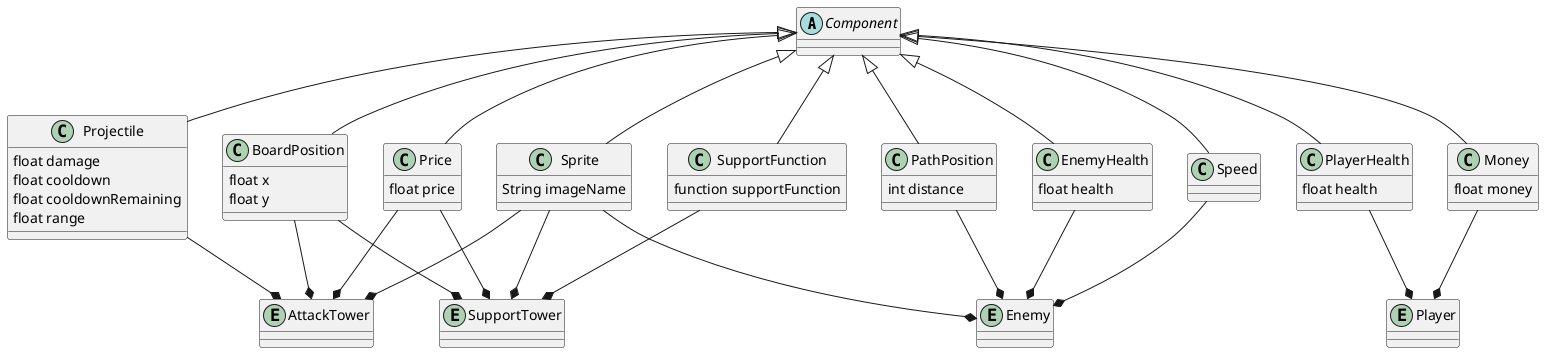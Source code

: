 @startuml
'https://plantuml.com/class-diagram

abstract class Component {}
class BoardPosition{
float x
float y
}
class PathPosition{
int distance
}
class EnemyHealth{
float health
}
class PlayerHealth{
float health
}
class Money{
float money
}
class Speed
class Sprite{
String imageName
}
class Price{
float price
}
class SupportFunction{
function supportFunction
}
class Projectile{
float damage
float cooldown
float cooldownRemaining
float range
}

Component <|-- PathPosition
Component <|-- SupportFunction
Component <|-- Price
Component <|-- BoardPosition
Component <|-- EnemyHealth
Component <|-- Sprite
Component <|-- Speed
Component <|-- Projectile
Component <|-- PlayerHealth
Component <|-- Money

'----------------------------
entity AttackTower
entity SupportTower
entity Enemy
entity Player

SupportFunction --* SupportTower
Price --* AttackTower
Price --* SupportTower
BoardPosition --* AttackTower
BoardPosition --* SupportTower
PathPosition --* Enemy
EnemyHealth --* Enemy
Sprite --* Enemy
Sprite --* AttackTower
Sprite --* SupportTower
Speed --* Enemy
Projectile --* AttackTower
PlayerHealth --* Player
Money --* Player



@enduml